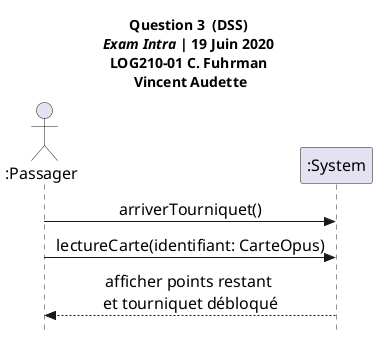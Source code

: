 @startuml
skinparam style strictuml
skinparam DefaultFontSize 16
skinparam sequence {
    MessageAlign center
}
 title **Question 3**  (DSS)\n<I>Exam Intra</i> | 19 Juin 2020\nLOG210-01 C. Fuhrman\n Vincent Audette

actor ":Passager" as pass
participant ":System" as sys

pass -> sys : arriverTourniquet()
pass -> sys : lectureCarte(identifiant: CarteOpus)
pass <-- sys: afficher points restant \net tourniquet débloqué
'alt fonds suffisant
'pass <-- sys:
'else fonds insuffisant
'pass <-- sys: Veuillez ajouter des fonds
'end


'loop Tant que le livre n'est pas trouvé
'alt Livre trouvé
'else Livre n'a pas été trouvé (Rupture de stock)
'end
'end
@enduml

